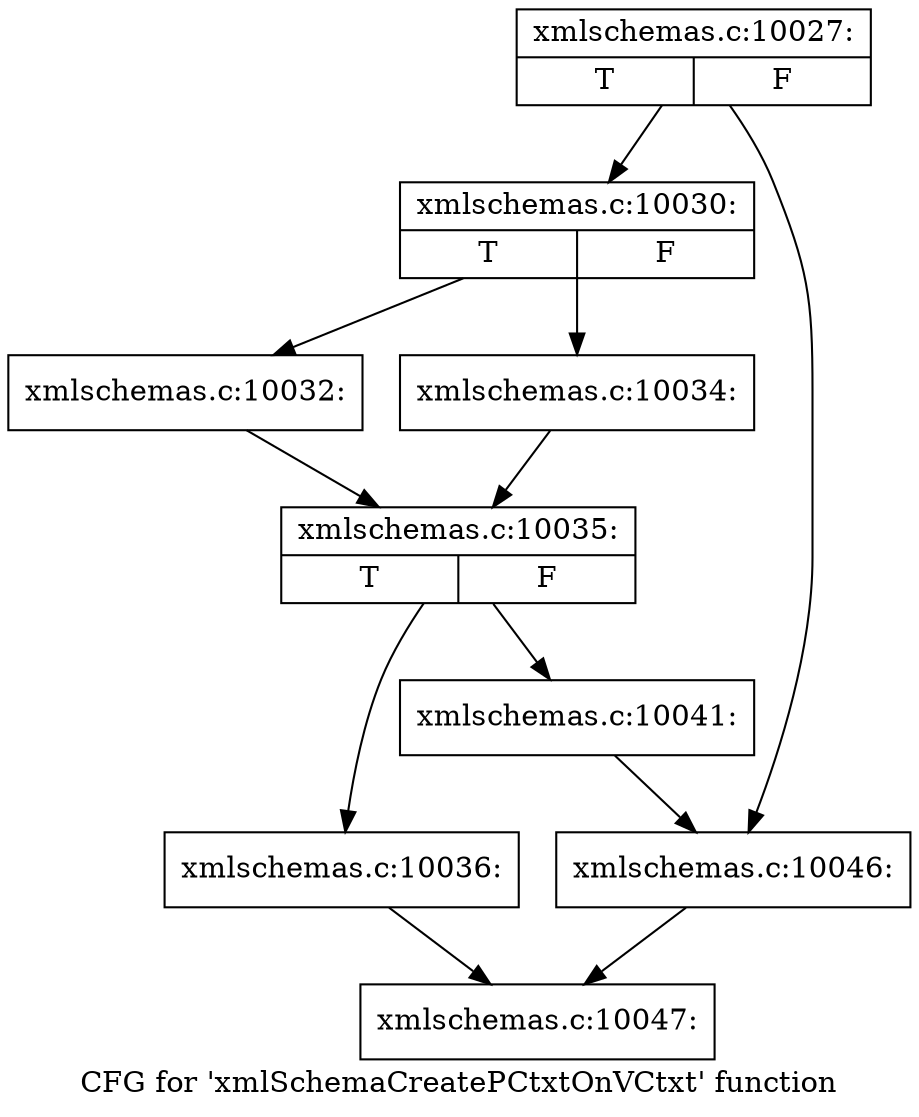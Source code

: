 digraph "CFG for 'xmlSchemaCreatePCtxtOnVCtxt' function" {
	label="CFG for 'xmlSchemaCreatePCtxtOnVCtxt' function";

	Node0x55d02698c940 [shape=record,label="{xmlschemas.c:10027:|{<s0>T|<s1>F}}"];
	Node0x55d02698c940 -> Node0x55d026989550;
	Node0x55d02698c940 -> Node0x55d0269895a0;
	Node0x55d026989550 [shape=record,label="{xmlschemas.c:10030:|{<s0>T|<s1>F}}"];
	Node0x55d026989550 -> Node0x55d0269924b0;
	Node0x55d026989550 -> Node0x55d026992550;
	Node0x55d0269924b0 [shape=record,label="{xmlschemas.c:10032:}"];
	Node0x55d0269924b0 -> Node0x55d026992500;
	Node0x55d026992550 [shape=record,label="{xmlschemas.c:10034:}"];
	Node0x55d026992550 -> Node0x55d026992500;
	Node0x55d026992500 [shape=record,label="{xmlschemas.c:10035:|{<s0>T|<s1>F}}"];
	Node0x55d026992500 -> Node0x55d0269931c0;
	Node0x55d026992500 -> Node0x55d026993210;
	Node0x55d0269931c0 [shape=record,label="{xmlschemas.c:10036:}"];
	Node0x55d0269931c0 -> Node0x55d02698c990;
	Node0x55d026993210 [shape=record,label="{xmlschemas.c:10041:}"];
	Node0x55d026993210 -> Node0x55d0269895a0;
	Node0x55d0269895a0 [shape=record,label="{xmlschemas.c:10046:}"];
	Node0x55d0269895a0 -> Node0x55d02698c990;
	Node0x55d02698c990 [shape=record,label="{xmlschemas.c:10047:}"];
}
